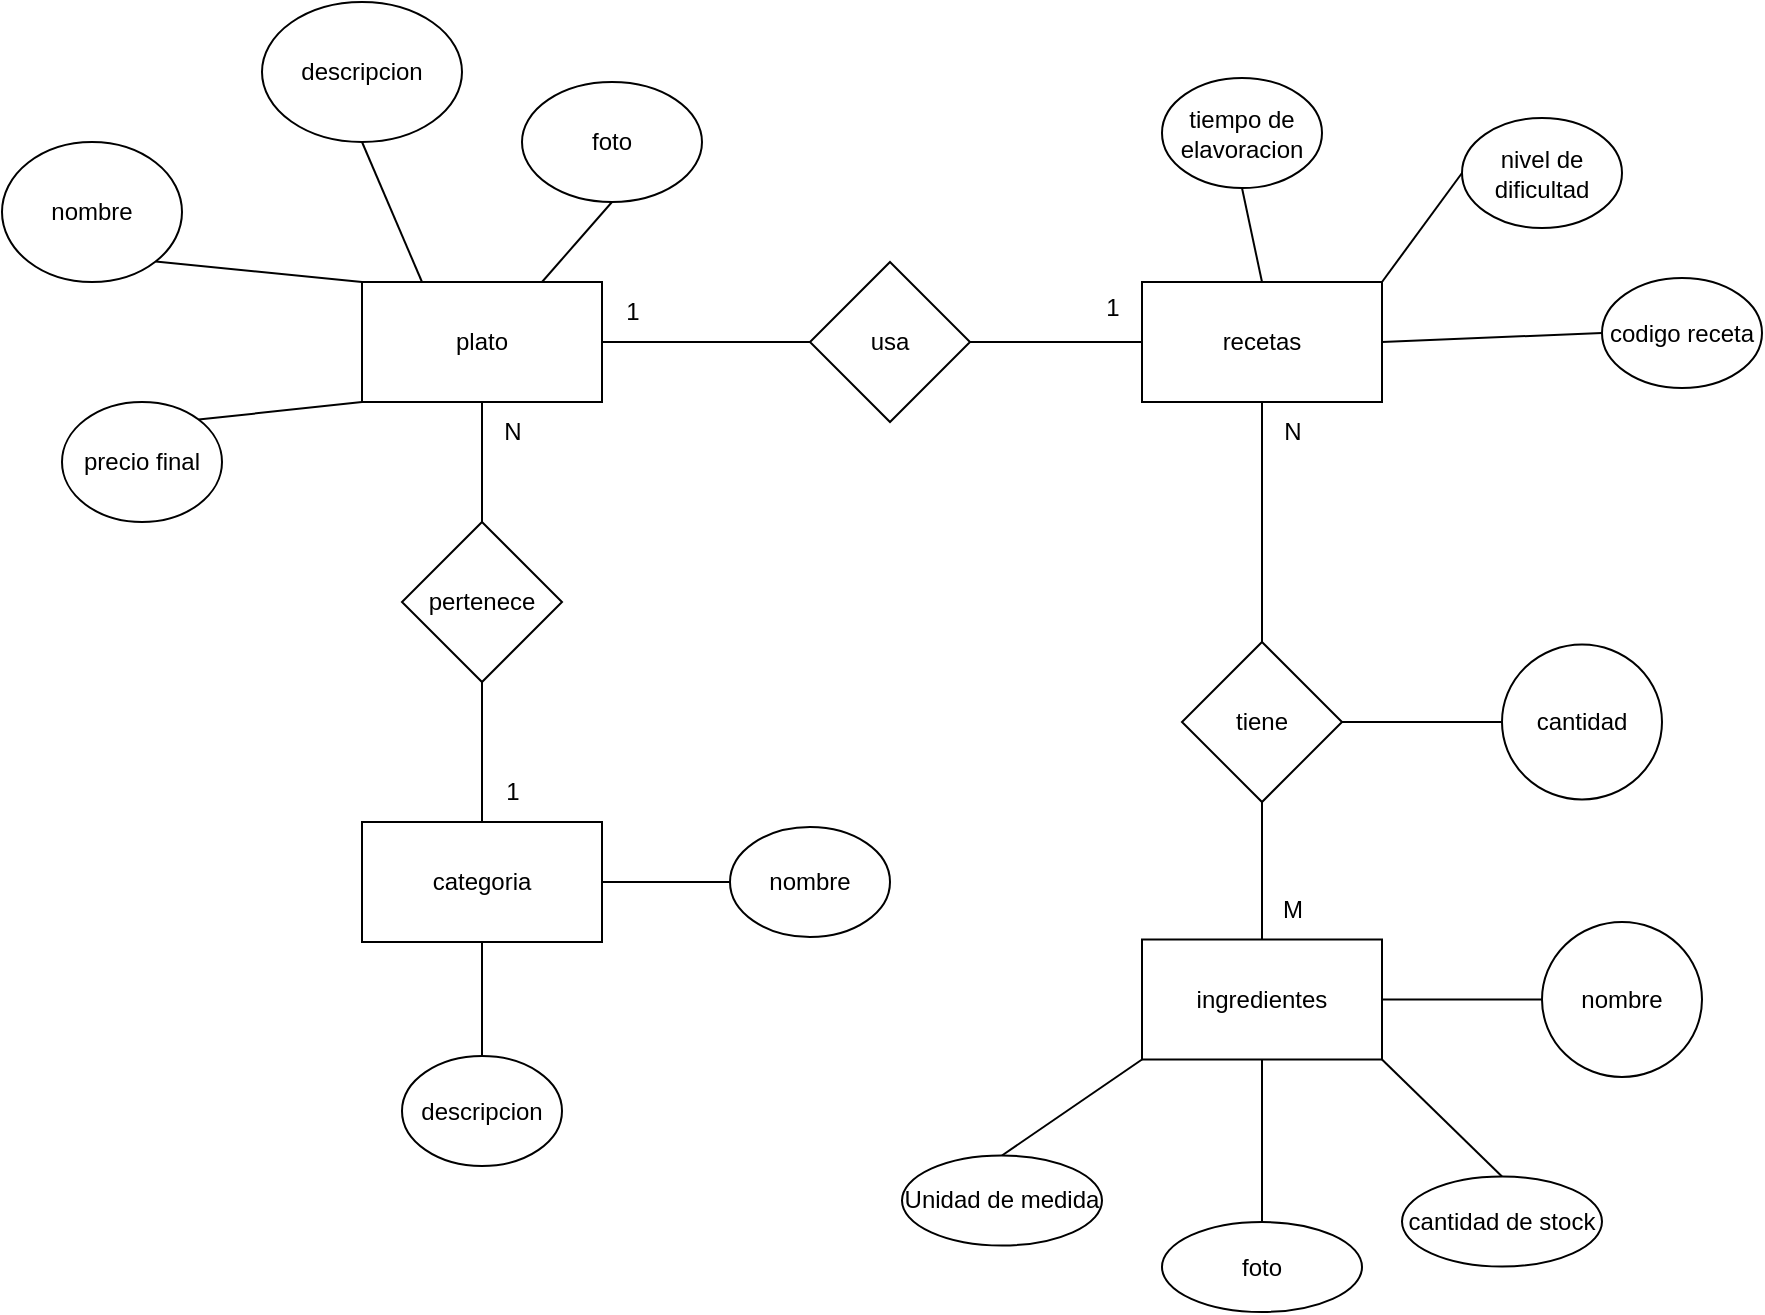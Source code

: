 <mxfile version="28.2.5">
  <diagram name="Página-1" id="6fr8MahpYuDr1PnhFY-R">
    <mxGraphModel dx="1801" dy="709" grid="1" gridSize="10" guides="1" tooltips="1" connect="1" arrows="1" fold="1" page="1" pageScale="1" pageWidth="827" pageHeight="1169" math="0" shadow="0">
      <root>
        <mxCell id="0" />
        <mxCell id="1" parent="0" />
        <mxCell id="kR4njWx16sl47Mi-FzBy-2" value="plato" style="rounded=0;whiteSpace=wrap;html=1;" vertex="1" parent="1">
          <mxGeometry x="150" y="230" width="120" height="60" as="geometry" />
        </mxCell>
        <mxCell id="kR4njWx16sl47Mi-FzBy-3" value="nombre" style="ellipse;whiteSpace=wrap;html=1;" vertex="1" parent="1">
          <mxGeometry x="-30" y="160" width="90" height="70" as="geometry" />
        </mxCell>
        <mxCell id="kR4njWx16sl47Mi-FzBy-4" value="descripcion" style="ellipse;whiteSpace=wrap;html=1;" vertex="1" parent="1">
          <mxGeometry x="100" y="90" width="100" height="70" as="geometry" />
        </mxCell>
        <mxCell id="kR4njWx16sl47Mi-FzBy-5" value="foto" style="ellipse;whiteSpace=wrap;html=1;" vertex="1" parent="1">
          <mxGeometry x="230" y="130" width="90" height="60" as="geometry" />
        </mxCell>
        <mxCell id="kR4njWx16sl47Mi-FzBy-6" value="precio final" style="ellipse;whiteSpace=wrap;html=1;" vertex="1" parent="1">
          <mxGeometry y="290" width="80" height="60" as="geometry" />
        </mxCell>
        <mxCell id="kR4njWx16sl47Mi-FzBy-7" value="" style="endArrow=none;html=1;rounded=0;exitX=1;exitY=0;exitDx=0;exitDy=0;entryX=0;entryY=1;entryDx=0;entryDy=0;" edge="1" parent="1" source="kR4njWx16sl47Mi-FzBy-6" target="kR4njWx16sl47Mi-FzBy-2">
          <mxGeometry width="50" height="50" relative="1" as="geometry">
            <mxPoint x="120" y="330" as="sourcePoint" />
            <mxPoint x="170" y="280" as="targetPoint" />
          </mxGeometry>
        </mxCell>
        <mxCell id="kR4njWx16sl47Mi-FzBy-9" value="" style="endArrow=none;html=1;rounded=0;exitX=1;exitY=1;exitDx=0;exitDy=0;entryX=0;entryY=0;entryDx=0;entryDy=0;" edge="1" parent="1" source="kR4njWx16sl47Mi-FzBy-3" target="kR4njWx16sl47Mi-FzBy-2">
          <mxGeometry width="50" height="50" relative="1" as="geometry">
            <mxPoint x="120" y="199" as="sourcePoint" />
            <mxPoint x="172" y="190" as="targetPoint" />
          </mxGeometry>
        </mxCell>
        <mxCell id="kR4njWx16sl47Mi-FzBy-10" value="" style="endArrow=none;html=1;rounded=0;exitX=0.5;exitY=1;exitDx=0;exitDy=0;entryX=0.25;entryY=0;entryDx=0;entryDy=0;" edge="1" parent="1" source="kR4njWx16sl47Mi-FzBy-4" target="kR4njWx16sl47Mi-FzBy-2">
          <mxGeometry width="50" height="50" relative="1" as="geometry">
            <mxPoint x="140" y="190" as="sourcePoint" />
            <mxPoint x="213" y="200" as="targetPoint" />
          </mxGeometry>
        </mxCell>
        <mxCell id="kR4njWx16sl47Mi-FzBy-11" value="" style="endArrow=none;html=1;rounded=0;exitX=0.5;exitY=1;exitDx=0;exitDy=0;entryX=0.75;entryY=0;entryDx=0;entryDy=0;" edge="1" parent="1" source="kR4njWx16sl47Mi-FzBy-5" target="kR4njWx16sl47Mi-FzBy-2">
          <mxGeometry width="50" height="50" relative="1" as="geometry">
            <mxPoint x="240" y="180" as="sourcePoint" />
            <mxPoint x="270" y="250" as="targetPoint" />
          </mxGeometry>
        </mxCell>
        <mxCell id="kR4njWx16sl47Mi-FzBy-13" value="" style="endArrow=none;html=1;rounded=0;entryX=0.5;entryY=1;entryDx=0;entryDy=0;exitX=0.5;exitY=0;exitDx=0;exitDy=0;" edge="1" parent="1" source="kR4njWx16sl47Mi-FzBy-29" target="kR4njWx16sl47Mi-FzBy-2">
          <mxGeometry width="50" height="50" relative="1" as="geometry">
            <mxPoint x="210.0" y="430" as="sourcePoint" />
            <mxPoint x="290" y="340" as="targetPoint" />
          </mxGeometry>
        </mxCell>
        <mxCell id="kR4njWx16sl47Mi-FzBy-15" value="nombre" style="ellipse;whiteSpace=wrap;html=1;" vertex="1" parent="1">
          <mxGeometry x="334" y="502.5" width="80" height="55" as="geometry" />
        </mxCell>
        <mxCell id="kR4njWx16sl47Mi-FzBy-17" value="" style="endArrow=none;html=1;rounded=0;entryX=0;entryY=0.5;entryDx=0;entryDy=0;exitX=1;exitY=0.5;exitDx=0;exitDy=0;" edge="1" parent="1" source="kR4njWx16sl47Mi-FzBy-28" target="kR4njWx16sl47Mi-FzBy-15">
          <mxGeometry width="50" height="50" relative="1" as="geometry">
            <mxPoint x="250" y="530" as="sourcePoint" />
            <mxPoint x="250" y="440" as="targetPoint" />
          </mxGeometry>
        </mxCell>
        <mxCell id="kR4njWx16sl47Mi-FzBy-18" value="descripcion" style="ellipse;whiteSpace=wrap;html=1;" vertex="1" parent="1">
          <mxGeometry x="170" y="617" width="80" height="55" as="geometry" />
        </mxCell>
        <mxCell id="kR4njWx16sl47Mi-FzBy-19" value="" style="endArrow=none;html=1;rounded=0;entryX=0.5;entryY=0;entryDx=0;entryDy=0;exitX=0.5;exitY=1;exitDx=0;exitDy=0;" edge="1" parent="1" target="kR4njWx16sl47Mi-FzBy-18" source="kR4njWx16sl47Mi-FzBy-28">
          <mxGeometry width="50" height="50" relative="1" as="geometry">
            <mxPoint x="210.0" y="570" as="sourcePoint" />
            <mxPoint x="400" y="547.5" as="targetPoint" />
          </mxGeometry>
        </mxCell>
        <mxCell id="kR4njWx16sl47Mi-FzBy-20" value="recetas" style="rounded=0;whiteSpace=wrap;html=1;" vertex="1" parent="1">
          <mxGeometry x="540" y="230" width="120" height="60" as="geometry" />
        </mxCell>
        <mxCell id="kR4njWx16sl47Mi-FzBy-21" value="codigo receta" style="ellipse;whiteSpace=wrap;html=1;" vertex="1" parent="1">
          <mxGeometry x="770" y="228" width="80" height="55" as="geometry" />
        </mxCell>
        <mxCell id="kR4njWx16sl47Mi-FzBy-22" value="" style="endArrow=none;html=1;rounded=0;entryX=0;entryY=0.5;entryDx=0;entryDy=0;exitX=1;exitY=0.5;exitDx=0;exitDy=0;" edge="1" parent="1" target="kR4njWx16sl47Mi-FzBy-21" source="kR4njWx16sl47Mi-FzBy-20">
          <mxGeometry width="50" height="50" relative="1" as="geometry">
            <mxPoint x="520" y="715.5" as="sourcePoint" />
            <mxPoint x="520" y="625.5" as="targetPoint" />
          </mxGeometry>
        </mxCell>
        <mxCell id="kR4njWx16sl47Mi-FzBy-23" value="tiempo de elavoracion" style="ellipse;whiteSpace=wrap;html=1;" vertex="1" parent="1">
          <mxGeometry x="550" y="128" width="80" height="55" as="geometry" />
        </mxCell>
        <mxCell id="kR4njWx16sl47Mi-FzBy-24" value="" style="endArrow=none;html=1;rounded=0;entryX=0.5;entryY=1;entryDx=0;entryDy=0;exitX=0.5;exitY=0;exitDx=0;exitDy=0;" edge="1" parent="1" target="kR4njWx16sl47Mi-FzBy-23" source="kR4njWx16sl47Mi-FzBy-20">
          <mxGeometry width="50" height="50" relative="1" as="geometry">
            <mxPoint x="524" y="785.5" as="sourcePoint" />
            <mxPoint x="524" y="695.5" as="targetPoint" />
          </mxGeometry>
        </mxCell>
        <mxCell id="kR4njWx16sl47Mi-FzBy-25" value="nivel de dificultad" style="ellipse;whiteSpace=wrap;html=1;" vertex="1" parent="1">
          <mxGeometry x="700" y="148" width="80" height="55" as="geometry" />
        </mxCell>
        <mxCell id="kR4njWx16sl47Mi-FzBy-26" value="" style="endArrow=none;html=1;rounded=0;entryX=0;entryY=0.5;entryDx=0;entryDy=0;exitX=1;exitY=0;exitDx=0;exitDy=0;" edge="1" parent="1" target="kR4njWx16sl47Mi-FzBy-25" source="kR4njWx16sl47Mi-FzBy-20">
          <mxGeometry width="50" height="50" relative="1" as="geometry">
            <mxPoint x="780" y="845.5" as="sourcePoint" />
            <mxPoint x="780" y="755.5" as="targetPoint" />
          </mxGeometry>
        </mxCell>
        <mxCell id="kR4njWx16sl47Mi-FzBy-28" value="categoria" style="rounded=0;whiteSpace=wrap;html=1;" vertex="1" parent="1">
          <mxGeometry x="150" y="500" width="120" height="60" as="geometry" />
        </mxCell>
        <mxCell id="kR4njWx16sl47Mi-FzBy-29" value="pertenece" style="rhombus;whiteSpace=wrap;html=1;" vertex="1" parent="1">
          <mxGeometry x="170" y="350" width="80" height="80" as="geometry" />
        </mxCell>
        <mxCell id="kR4njWx16sl47Mi-FzBy-30" value="" style="endArrow=none;html=1;rounded=0;entryX=0.5;entryY=1;entryDx=0;entryDy=0;exitX=0.5;exitY=0;exitDx=0;exitDy=0;" edge="1" parent="1" source="kR4njWx16sl47Mi-FzBy-28" target="kR4njWx16sl47Mi-FzBy-29">
          <mxGeometry width="50" height="50" relative="1" as="geometry">
            <mxPoint x="295" y="550" as="sourcePoint" />
            <mxPoint x="230" y="510" as="targetPoint" />
          </mxGeometry>
        </mxCell>
        <mxCell id="kR4njWx16sl47Mi-FzBy-31" value="N" style="text;html=1;align=center;verticalAlign=middle;resizable=0;points=[];autosize=1;strokeColor=none;fillColor=none;" vertex="1" parent="1">
          <mxGeometry x="210" y="290" width="30" height="30" as="geometry" />
        </mxCell>
        <mxCell id="kR4njWx16sl47Mi-FzBy-32" value="1" style="text;html=1;align=center;verticalAlign=middle;resizable=0;points=[];autosize=1;strokeColor=none;fillColor=none;" vertex="1" parent="1">
          <mxGeometry x="210" y="470" width="30" height="30" as="geometry" />
        </mxCell>
        <mxCell id="kR4njWx16sl47Mi-FzBy-33" value="ingredientes" style="rounded=0;whiteSpace=wrap;html=1;" vertex="1" parent="1">
          <mxGeometry x="540" y="558.75" width="120" height="60" as="geometry" />
        </mxCell>
        <mxCell id="kR4njWx16sl47Mi-FzBy-35" value="nombre" style="ellipse;whiteSpace=wrap;html=1;" vertex="1" parent="1">
          <mxGeometry x="740" y="550" width="80" height="77.5" as="geometry" />
        </mxCell>
        <mxCell id="kR4njWx16sl47Mi-FzBy-36" value="usa" style="rhombus;whiteSpace=wrap;html=1;" vertex="1" parent="1">
          <mxGeometry x="374" y="220" width="80" height="80" as="geometry" />
        </mxCell>
        <mxCell id="kR4njWx16sl47Mi-FzBy-37" value="" style="endArrow=none;html=1;rounded=0;entryX=0;entryY=0.5;entryDx=0;entryDy=0;exitX=1;exitY=0.5;exitDx=0;exitDy=0;" edge="1" parent="1" source="kR4njWx16sl47Mi-FzBy-2" target="kR4njWx16sl47Mi-FzBy-36">
          <mxGeometry width="50" height="50" relative="1" as="geometry">
            <mxPoint x="290" y="280" as="sourcePoint" />
            <mxPoint x="203" y="280" as="targetPoint" />
          </mxGeometry>
        </mxCell>
        <mxCell id="kR4njWx16sl47Mi-FzBy-38" value="" style="endArrow=none;html=1;rounded=0;entryX=0;entryY=0.5;entryDx=0;entryDy=0;exitX=1;exitY=0.5;exitDx=0;exitDy=0;" edge="1" parent="1" source="kR4njWx16sl47Mi-FzBy-36" target="kR4njWx16sl47Mi-FzBy-20">
          <mxGeometry width="50" height="50" relative="1" as="geometry">
            <mxPoint x="350" y="350" as="sourcePoint" />
            <mxPoint x="460" y="350" as="targetPoint" />
          </mxGeometry>
        </mxCell>
        <mxCell id="kR4njWx16sl47Mi-FzBy-40" value="1" style="text;html=1;align=center;verticalAlign=middle;resizable=0;points=[];autosize=1;strokeColor=none;fillColor=none;" vertex="1" parent="1">
          <mxGeometry x="270" y="230" width="30" height="30" as="geometry" />
        </mxCell>
        <mxCell id="kR4njWx16sl47Mi-FzBy-41" value="1" style="text;html=1;align=center;verticalAlign=middle;resizable=0;points=[];autosize=1;strokeColor=none;fillColor=none;" vertex="1" parent="1">
          <mxGeometry x="510" y="228" width="30" height="30" as="geometry" />
        </mxCell>
        <mxCell id="kR4njWx16sl47Mi-FzBy-42" value="foto" style="ellipse;whiteSpace=wrap;html=1;" vertex="1" parent="1">
          <mxGeometry x="550" y="700" width="100" height="45" as="geometry" />
        </mxCell>
        <mxCell id="kR4njWx16sl47Mi-FzBy-43" value="" style="endArrow=none;html=1;rounded=0;entryX=0;entryY=0.5;entryDx=0;entryDy=0;exitX=1;exitY=0.5;exitDx=0;exitDy=0;" edge="1" parent="1" source="kR4njWx16sl47Mi-FzBy-33" target="kR4njWx16sl47Mi-FzBy-35">
          <mxGeometry width="50" height="50" relative="1" as="geometry">
            <mxPoint x="690" y="472.75" as="sourcePoint" />
            <mxPoint x="800" y="468.75" as="targetPoint" />
          </mxGeometry>
        </mxCell>
        <mxCell id="kR4njWx16sl47Mi-FzBy-44" value="" style="endArrow=none;html=1;rounded=0;entryX=0.5;entryY=0;entryDx=0;entryDy=0;exitX=0.5;exitY=1;exitDx=0;exitDy=0;" edge="1" parent="1" source="kR4njWx16sl47Mi-FzBy-33" target="kR4njWx16sl47Mi-FzBy-42">
          <mxGeometry width="50" height="50" relative="1" as="geometry">
            <mxPoint x="710" y="638.75" as="sourcePoint" />
            <mxPoint x="780" y="641.75" as="targetPoint" />
          </mxGeometry>
        </mxCell>
        <mxCell id="kR4njWx16sl47Mi-FzBy-45" value="tiene" style="rhombus;whiteSpace=wrap;html=1;" vertex="1" parent="1">
          <mxGeometry x="560" y="410" width="80" height="80" as="geometry" />
        </mxCell>
        <mxCell id="kR4njWx16sl47Mi-FzBy-46" value="" style="endArrow=none;html=1;rounded=0;entryX=0.5;entryY=0;entryDx=0;entryDy=0;exitX=0.5;exitY=1;exitDx=0;exitDy=0;" edge="1" parent="1" source="kR4njWx16sl47Mi-FzBy-20" target="kR4njWx16sl47Mi-FzBy-45">
          <mxGeometry width="50" height="50" relative="1" as="geometry">
            <mxPoint x="710" y="244" as="sourcePoint" />
            <mxPoint x="820" y="240" as="targetPoint" />
          </mxGeometry>
        </mxCell>
        <mxCell id="kR4njWx16sl47Mi-FzBy-47" value="" style="endArrow=none;html=1;rounded=0;entryX=0.5;entryY=0;entryDx=0;entryDy=0;exitX=0.5;exitY=1;exitDx=0;exitDy=0;" edge="1" parent="1" source="kR4njWx16sl47Mi-FzBy-45" target="kR4njWx16sl47Mi-FzBy-33">
          <mxGeometry width="50" height="50" relative="1" as="geometry">
            <mxPoint x="599.38" y="490" as="sourcePoint" />
            <mxPoint x="599.38" y="550" as="targetPoint" />
          </mxGeometry>
        </mxCell>
        <mxCell id="kR4njWx16sl47Mi-FzBy-48" value="N" style="text;html=1;align=center;verticalAlign=middle;resizable=0;points=[];autosize=1;strokeColor=none;fillColor=none;" vertex="1" parent="1">
          <mxGeometry x="600" y="290" width="30" height="30" as="geometry" />
        </mxCell>
        <mxCell id="kR4njWx16sl47Mi-FzBy-49" value="M" style="text;html=1;align=center;verticalAlign=middle;resizable=0;points=[];autosize=1;strokeColor=none;fillColor=none;" vertex="1" parent="1">
          <mxGeometry x="600" y="528.75" width="30" height="30" as="geometry" />
        </mxCell>
        <mxCell id="kR4njWx16sl47Mi-FzBy-50" value="cantidad de stock" style="ellipse;whiteSpace=wrap;html=1;" vertex="1" parent="1">
          <mxGeometry x="670" y="677.25" width="100" height="45" as="geometry" />
        </mxCell>
        <mxCell id="kR4njWx16sl47Mi-FzBy-51" value="" style="endArrow=none;html=1;rounded=0;entryX=0.5;entryY=0;entryDx=0;entryDy=0;exitX=1;exitY=1;exitDx=0;exitDy=0;" edge="1" parent="1" target="kR4njWx16sl47Mi-FzBy-50" source="kR4njWx16sl47Mi-FzBy-33">
          <mxGeometry width="50" height="50" relative="1" as="geometry">
            <mxPoint x="720" y="628" as="sourcePoint" />
            <mxPoint x="900" y="650.25" as="targetPoint" />
          </mxGeometry>
        </mxCell>
        <mxCell id="kR4njWx16sl47Mi-FzBy-52" value="cantidad" style="ellipse;whiteSpace=wrap;html=1;" vertex="1" parent="1">
          <mxGeometry x="720" y="411.25" width="80" height="77.5" as="geometry" />
        </mxCell>
        <mxCell id="kR4njWx16sl47Mi-FzBy-53" value="" style="endArrow=none;html=1;rounded=0;entryX=0;entryY=0.5;entryDx=0;entryDy=0;exitX=1;exitY=0.5;exitDx=0;exitDy=0;" edge="1" parent="1" target="kR4njWx16sl47Mi-FzBy-52" source="kR4njWx16sl47Mi-FzBy-45">
          <mxGeometry width="50" height="50" relative="1" as="geometry">
            <mxPoint x="640" y="450.25" as="sourcePoint" />
            <mxPoint x="780" y="330" as="targetPoint" />
          </mxGeometry>
        </mxCell>
        <mxCell id="kR4njWx16sl47Mi-FzBy-54" value="Unidad de medida" style="ellipse;whiteSpace=wrap;html=1;" vertex="1" parent="1">
          <mxGeometry x="420" y="666.75" width="100" height="45" as="geometry" />
        </mxCell>
        <mxCell id="kR4njWx16sl47Mi-FzBy-55" value="" style="endArrow=none;html=1;rounded=0;entryX=0.5;entryY=0;entryDx=0;entryDy=0;exitX=0;exitY=1;exitDx=0;exitDy=0;" edge="1" parent="1" target="kR4njWx16sl47Mi-FzBy-54" source="kR4njWx16sl47Mi-FzBy-33">
          <mxGeometry width="50" height="50" relative="1" as="geometry">
            <mxPoint x="470" y="617" as="sourcePoint" />
            <mxPoint x="650" y="639.75" as="targetPoint" />
          </mxGeometry>
        </mxCell>
      </root>
    </mxGraphModel>
  </diagram>
</mxfile>
